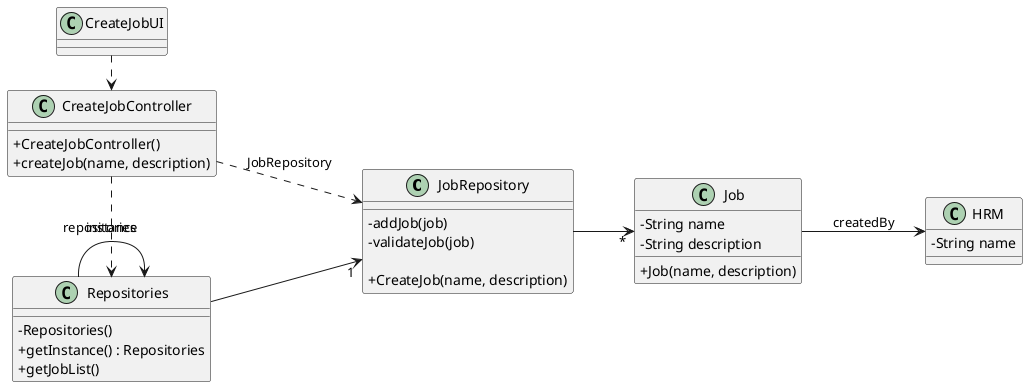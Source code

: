@startuml
'skinparam monochrome true
skinparam packageStyle rectangle
skinparam shadowing false
skinparam linetype polyline
'skinparam linetype orto

skinparam classAttributeIconSize 0

left to right direction

'class ApplicationSession
'{
'    + static getInstance()
'    + getCurrentSession()
'}

'class UserSession
'{
'    + getUserEmail()
'}

class JobRepository{
    -addJob(job)
    -validateJob(job)

    + CreateJob(name, description)
}

class HRM {
    - String name
}

class Job {
    - String name
    - String description

    + Job(name, description)
}

'class TaskCategory {
'    - String description
'
'    + TaskCategory(description)
'}
'
'class Organization {
'    - String name
'    - String vatNumber
'    - String website
'    - String phone
'    - String email
'
'    - addJob(job)
'    - validateJob(job)
'    + anyHRMHasEmail(email)
'    + Organization(name, vatNumber, webSite, phone, email, postalAddress, manager)
'    + createJob(reference, description, informalDesccription,\ntechnicalDescription, duration, cost, )
'    - getHRMByEmail(email)
'
''  +saveTask(task)
'}

'class TaskCategoryRepository {
'    + getTaskCategoryByDescription(description)
'}

'class OrganizationRepository {
'    + getOrganizationByHRMEmail(email)
'}

class Repositories {
    - Repositories()
    + getInstance() : Repositories
'    + getTaskCategoryRepository()
    + getJobList()
}

class CreateJobController {
    + CreateJobController()
    + createJob(name, description)

}
'
'note right of CreateJobController
'    - userEmail is obtained
'    from the user session
'    - categoryDescription
'    is retrieved from selected data
'end note
'
'note bottom of TaskCategoryRepository
'    - used for displaying
'    the category list
'end note

class CreateJobUI {
}

Repositories -> Repositories : instance

CreateJobUI .> CreateJobController

CreateJobController .> Repositories : repositories

'Repositories -> "1" TaskCategoryRepository

'CreateTaskController ..> TaskCategory
'CreateJobController ..> OrganizationRepository : organizationRepository
'CreateTaskController ..> TaskCategoryRepository : TaskCategoryRepository

'Repositories --> "1" OrganizationRepository

'OrganizationRepository --> "*" Organization
'ApplicationSession --> "1" UserSession : userSession

'CreateJobController ..> "1" Organization : organization
'CreateJobController ..> ApplicationSession
CreateJobController ..> JobRepository : JobRepository
Repositories --> "1" JobRepository

'Task "*" --> "1" TaskCategory : taskCategory
'TaskCategoryRepository "1" --> "*" TaskCategory : taskCategory
'Organization "1" --> "*" Task : tasks
Job --> HRM : createdBy
JobRepository --> "*" Job

'HRM --> "*" Organization : belongs to

@enduml